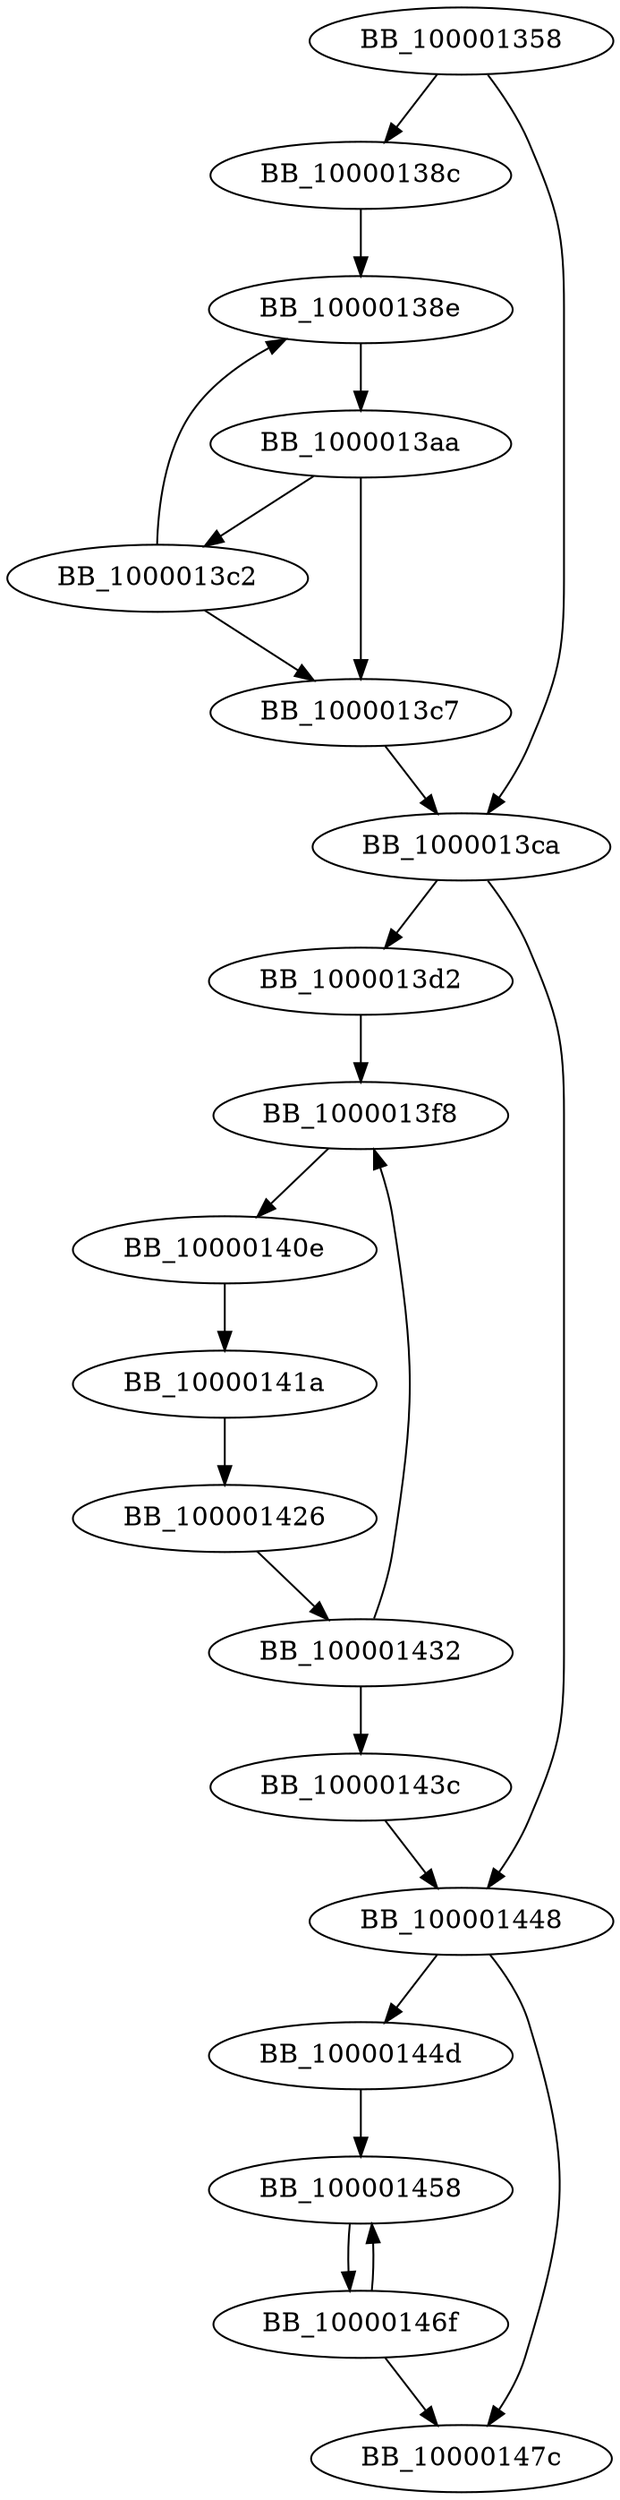 DiGraph __ZN6Parser7inBytesEPhj{
BB_100001358->BB_10000138c
BB_100001358->BB_1000013ca
BB_10000138c->BB_10000138e
BB_10000138e->BB_1000013aa
BB_1000013aa->BB_1000013c2
BB_1000013aa->BB_1000013c7
BB_1000013c2->BB_10000138e
BB_1000013c2->BB_1000013c7
BB_1000013c7->BB_1000013ca
BB_1000013ca->BB_1000013d2
BB_1000013ca->BB_100001448
BB_1000013d2->BB_1000013f8
BB_1000013f8->BB_10000140e
BB_10000140e->BB_10000141a
BB_10000141a->BB_100001426
BB_100001426->BB_100001432
BB_100001432->BB_1000013f8
BB_100001432->BB_10000143c
BB_10000143c->BB_100001448
BB_100001448->BB_10000144d
BB_100001448->BB_10000147c
BB_10000144d->BB_100001458
BB_100001458->BB_10000146f
BB_10000146f->BB_100001458
BB_10000146f->BB_10000147c
}
